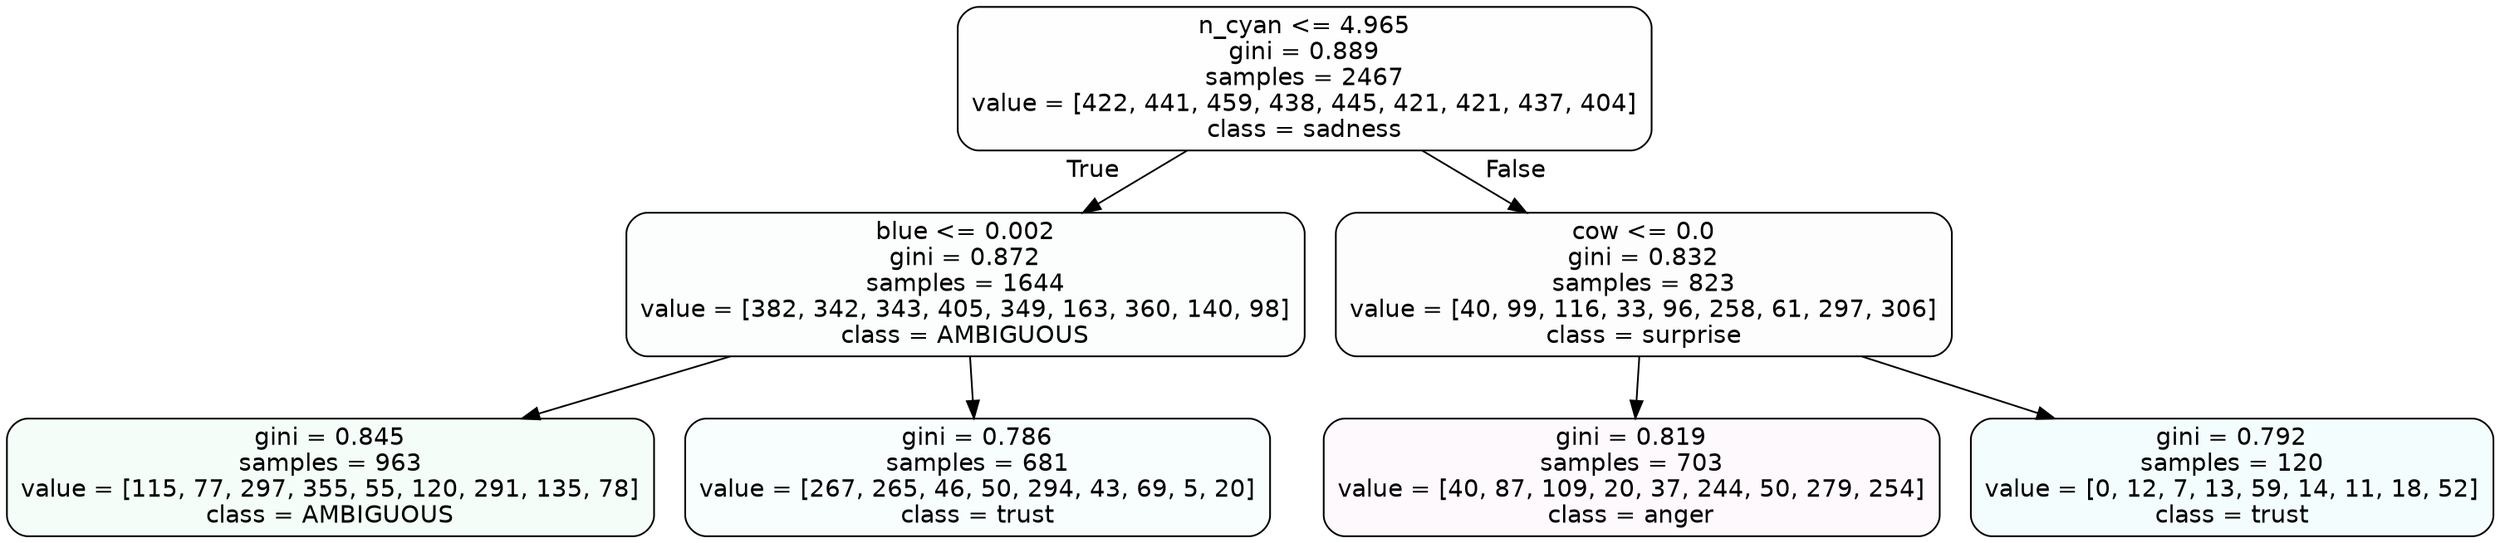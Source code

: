 digraph Tree {
node [shape=box, style="filled, rounded", color="black", fontname=helvetica] ;
edge [fontname=helvetica] ;
0 [label="n_cyan <= 4.965\ngini = 0.889\nsamples = 2467\nvalue = [422, 441, 459, 438, 445, 421, 421, 437, 404]\nclass = sadness", fillcolor="#64e53901"] ;
1 [label="blue <= 0.002\ngini = 0.872\nsamples = 1644\nvalue = [382, 342, 343, 405, 349, 163, 360, 140, 98]\nclass = AMBIGUOUS", fillcolor="#39e58103"] ;
0 -> 1 [labeldistance=2.5, labelangle=45, headlabel="True"] ;
2 [label="gini = 0.845\nsamples = 963\nvalue = [115, 77, 297, 355, 55, 120, 291, 135, 78]\nclass = AMBIGUOUS", fillcolor="#39e5810c"] ;
1 -> 2 ;
3 [label="gini = 0.786\nsamples = 681\nvalue = [267, 265, 46, 50, 294, 43, 69, 5, 20]\nclass = trust", fillcolor="#39d7e509"] ;
1 -> 3 ;
4 [label="cow <= 0.0\ngini = 0.832\nsamples = 823\nvalue = [40, 99, 116, 33, 96, 258, 61, 297, 306]\nclass = surprise", fillcolor="#e5396402"] ;
0 -> 4 [labeldistance=2.5, labelangle=-45, headlabel="False"] ;
5 [label="gini = 0.819\nsamples = 703\nvalue = [40, 87, 109, 20, 37, 244, 50, 279, 254]\nclass = anger", fillcolor="#e539d707"] ;
4 -> 5 ;
6 [label="gini = 0.792\nsamples = 120\nvalue = [0, 12, 7, 13, 59, 14, 11, 18, 52]\nclass = trust", fillcolor="#39d7e50d"] ;
4 -> 6 ;
}